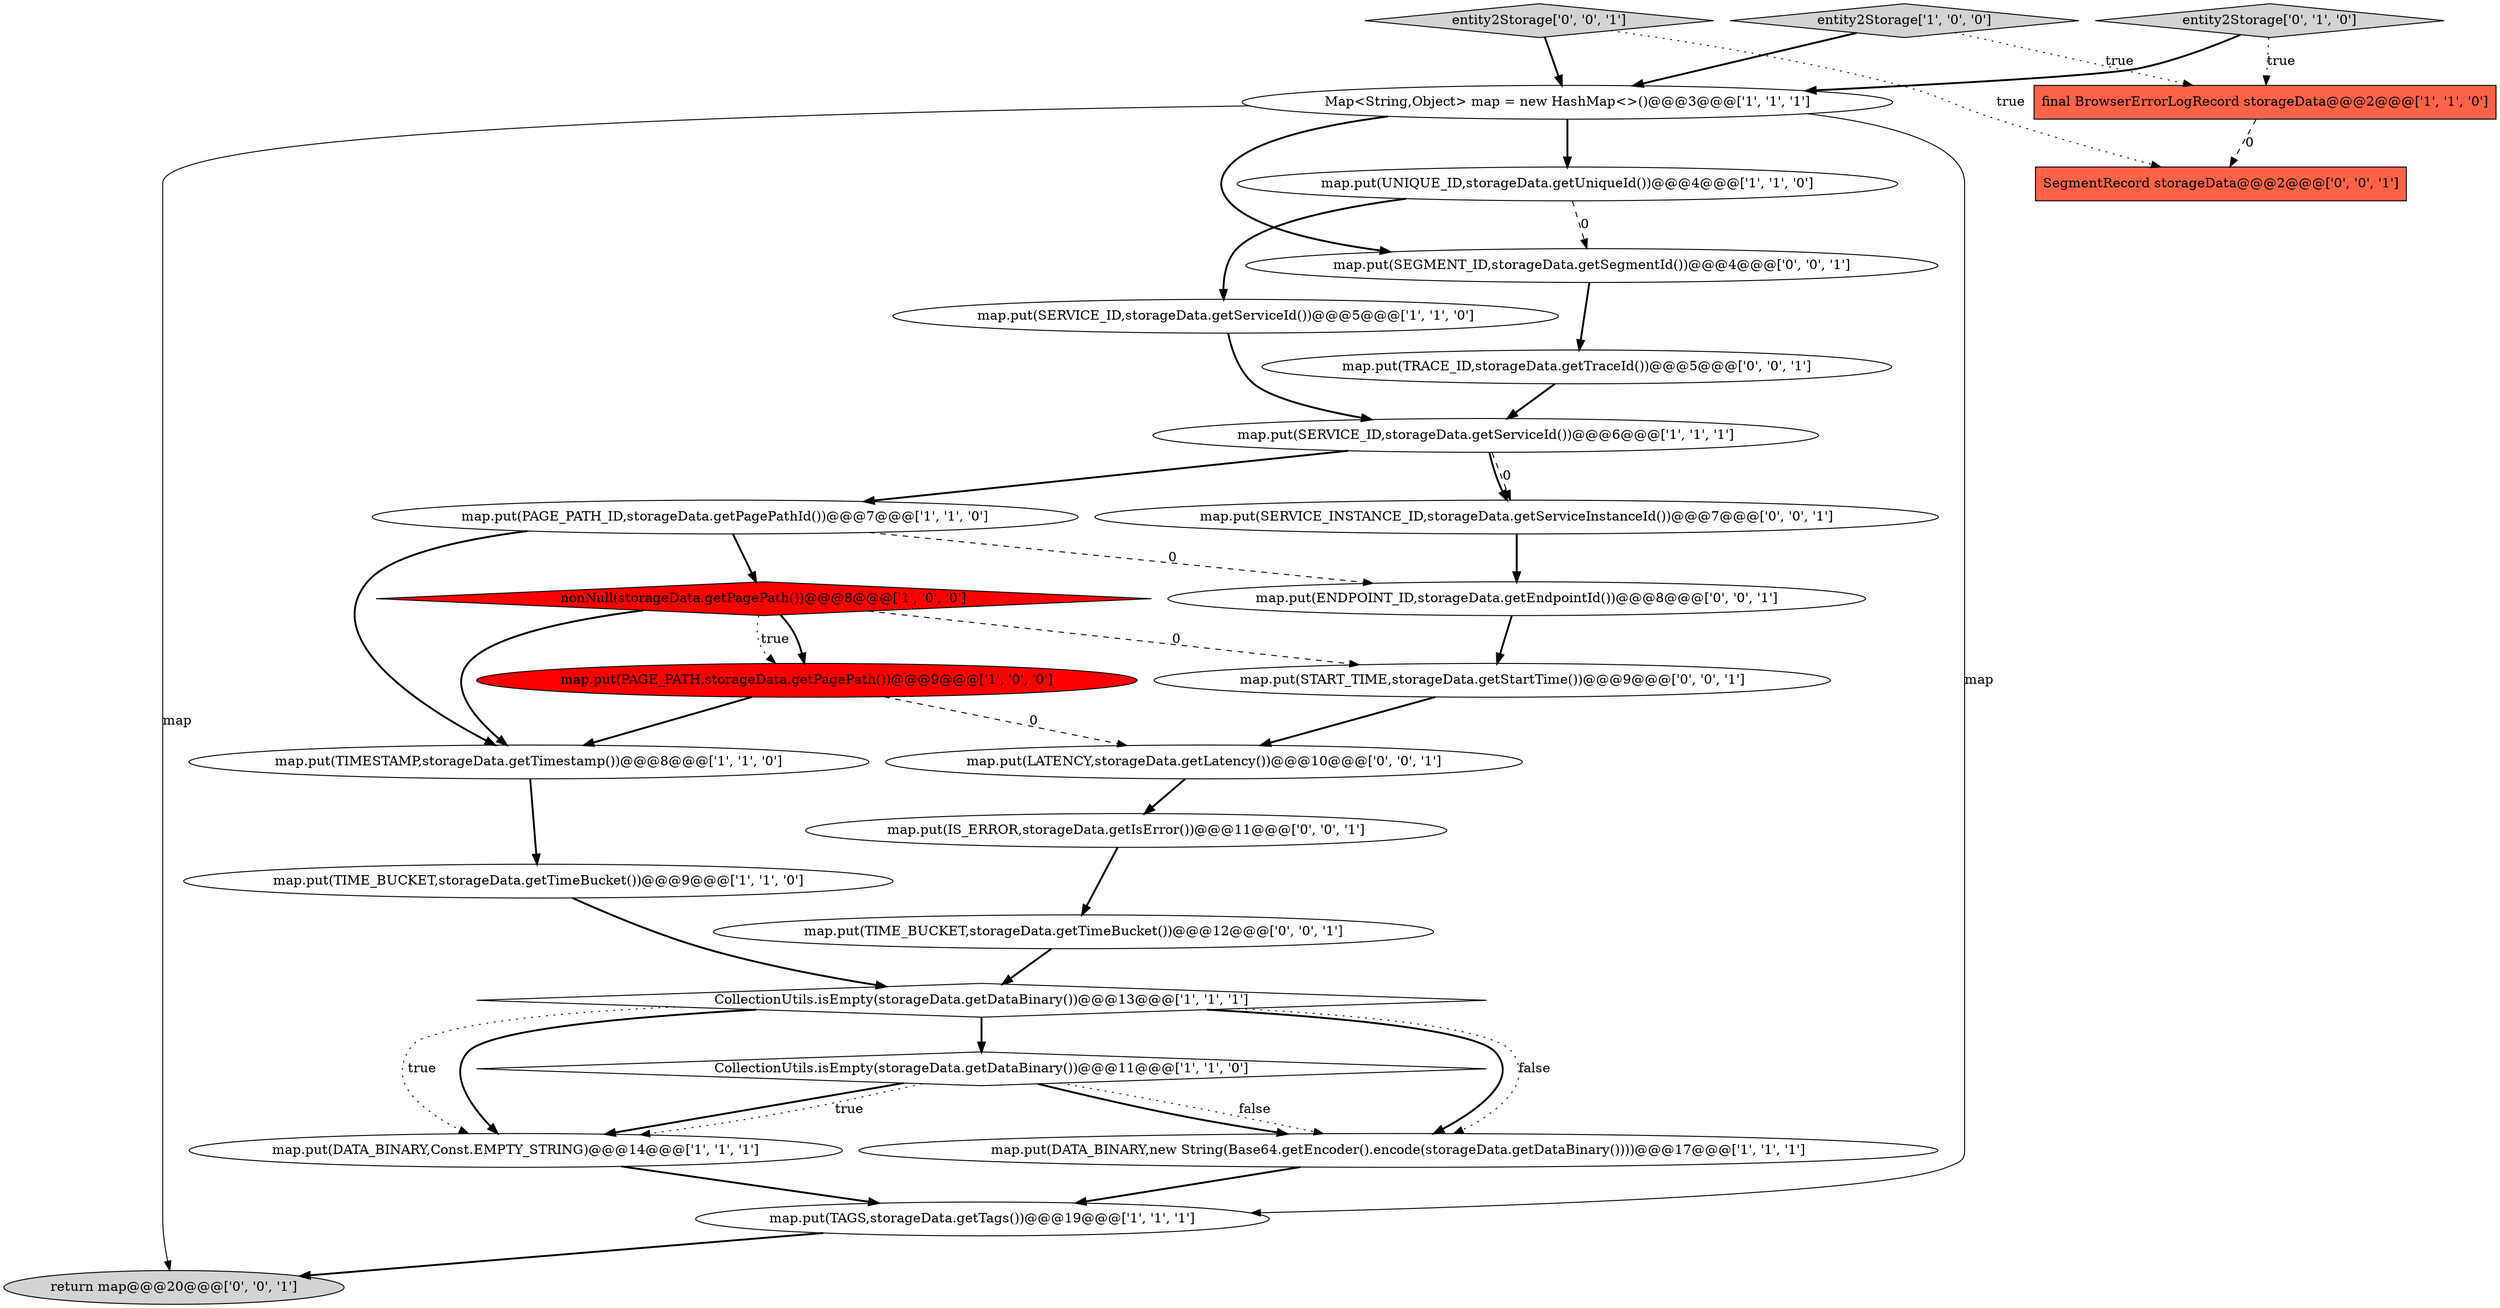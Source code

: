 digraph {
14 [style = filled, label = "map.put(UNIQUE_ID,storageData.getUniqueId())@@@4@@@['1', '1', '0']", fillcolor = white, shape = ellipse image = "AAA0AAABBB1BBB"];
18 [style = filled, label = "entity2Storage['0', '0', '1']", fillcolor = lightgray, shape = diamond image = "AAA0AAABBB3BBB"];
3 [style = filled, label = "nonNull(storageData.getPagePath())@@@8@@@['1', '0', '0']", fillcolor = red, shape = diamond image = "AAA1AAABBB1BBB"];
23 [style = filled, label = "map.put(TRACE_ID,storageData.getTraceId())@@@5@@@['0', '0', '1']", fillcolor = white, shape = ellipse image = "AAA0AAABBB3BBB"];
12 [style = filled, label = "map.put(SERVICE_ID,storageData.getServiceId())@@@6@@@['1', '1', '1']", fillcolor = white, shape = ellipse image = "AAA0AAABBB1BBB"];
13 [style = filled, label = "map.put(DATA_BINARY,new String(Base64.getEncoder().encode(storageData.getDataBinary())))@@@17@@@['1', '1', '1']", fillcolor = white, shape = ellipse image = "AAA0AAABBB1BBB"];
1 [style = filled, label = "CollectionUtils.isEmpty(storageData.getDataBinary())@@@11@@@['1', '1', '0']", fillcolor = white, shape = diamond image = "AAA0AAABBB1BBB"];
17 [style = filled, label = "map.put(LATENCY,storageData.getLatency())@@@10@@@['0', '0', '1']", fillcolor = white, shape = ellipse image = "AAA0AAABBB3BBB"];
26 [style = filled, label = "return map@@@20@@@['0', '0', '1']", fillcolor = lightgray, shape = ellipse image = "AAA0AAABBB3BBB"];
21 [style = filled, label = "map.put(ENDPOINT_ID,storageData.getEndpointId())@@@8@@@['0', '0', '1']", fillcolor = white, shape = ellipse image = "AAA0AAABBB3BBB"];
22 [style = filled, label = "SegmentRecord storageData@@@2@@@['0', '0', '1']", fillcolor = tomato, shape = box image = "AAA0AAABBB3BBB"];
10 [style = filled, label = "CollectionUtils.isEmpty(storageData.getDataBinary())@@@13@@@['1', '1', '1']", fillcolor = white, shape = diamond image = "AAA0AAABBB1BBB"];
5 [style = filled, label = "map.put(DATA_BINARY,Const.EMPTY_STRING)@@@14@@@['1', '1', '1']", fillcolor = white, shape = ellipse image = "AAA0AAABBB1BBB"];
9 [style = filled, label = "map.put(TIME_BUCKET,storageData.getTimeBucket())@@@9@@@['1', '1', '0']", fillcolor = white, shape = ellipse image = "AAA0AAABBB1BBB"];
8 [style = filled, label = "map.put(TIMESTAMP,storageData.getTimestamp())@@@8@@@['1', '1', '0']", fillcolor = white, shape = ellipse image = "AAA0AAABBB1BBB"];
16 [style = filled, label = "entity2Storage['0', '1', '0']", fillcolor = lightgray, shape = diamond image = "AAA0AAABBB2BBB"];
15 [style = filled, label = "map.put(SERVICE_ID,storageData.getServiceId())@@@5@@@['1', '1', '0']", fillcolor = white, shape = ellipse image = "AAA0AAABBB1BBB"];
11 [style = filled, label = "entity2Storage['1', '0', '0']", fillcolor = lightgray, shape = diamond image = "AAA0AAABBB1BBB"];
24 [style = filled, label = "map.put(IS_ERROR,storageData.getIsError())@@@11@@@['0', '0', '1']", fillcolor = white, shape = ellipse image = "AAA0AAABBB3BBB"];
0 [style = filled, label = "map.put(PAGE_PATH,storageData.getPagePath())@@@9@@@['1', '0', '0']", fillcolor = red, shape = ellipse image = "AAA1AAABBB1BBB"];
2 [style = filled, label = "Map<String,Object> map = new HashMap<>()@@@3@@@['1', '1', '1']", fillcolor = white, shape = ellipse image = "AAA0AAABBB1BBB"];
25 [style = filled, label = "map.put(TIME_BUCKET,storageData.getTimeBucket())@@@12@@@['0', '0', '1']", fillcolor = white, shape = ellipse image = "AAA0AAABBB3BBB"];
27 [style = filled, label = "map.put(START_TIME,storageData.getStartTime())@@@9@@@['0', '0', '1']", fillcolor = white, shape = ellipse image = "AAA0AAABBB3BBB"];
6 [style = filled, label = "final BrowserErrorLogRecord storageData@@@2@@@['1', '1', '0']", fillcolor = tomato, shape = box image = "AAA0AAABBB1BBB"];
20 [style = filled, label = "map.put(SERVICE_INSTANCE_ID,storageData.getServiceInstanceId())@@@7@@@['0', '0', '1']", fillcolor = white, shape = ellipse image = "AAA0AAABBB3BBB"];
19 [style = filled, label = "map.put(SEGMENT_ID,storageData.getSegmentId())@@@4@@@['0', '0', '1']", fillcolor = white, shape = ellipse image = "AAA0AAABBB3BBB"];
4 [style = filled, label = "map.put(TAGS,storageData.getTags())@@@19@@@['1', '1', '1']", fillcolor = white, shape = ellipse image = "AAA0AAABBB1BBB"];
7 [style = filled, label = "map.put(PAGE_PATH_ID,storageData.getPagePathId())@@@7@@@['1', '1', '0']", fillcolor = white, shape = ellipse image = "AAA0AAABBB1BBB"];
1->5 [style = bold, label=""];
2->19 [style = bold, label=""];
7->21 [style = dashed, label="0"];
12->20 [style = dashed, label="0"];
21->27 [style = bold, label=""];
3->27 [style = dashed, label="0"];
12->20 [style = bold, label=""];
4->26 [style = bold, label=""];
9->10 [style = bold, label=""];
16->2 [style = bold, label=""];
18->2 [style = bold, label=""];
7->8 [style = bold, label=""];
10->5 [style = dotted, label="true"];
0->17 [style = dashed, label="0"];
1->13 [style = bold, label=""];
11->2 [style = bold, label=""];
12->7 [style = bold, label=""];
3->0 [style = bold, label=""];
7->3 [style = bold, label=""];
6->22 [style = dashed, label="0"];
2->26 [style = solid, label="map"];
20->21 [style = bold, label=""];
17->24 [style = bold, label=""];
10->5 [style = bold, label=""];
10->13 [style = bold, label=""];
11->6 [style = dotted, label="true"];
24->25 [style = bold, label=""];
3->8 [style = bold, label=""];
19->23 [style = bold, label=""];
2->4 [style = solid, label="map"];
5->4 [style = bold, label=""];
2->14 [style = bold, label=""];
0->8 [style = bold, label=""];
8->9 [style = bold, label=""];
27->17 [style = bold, label=""];
3->0 [style = dotted, label="true"];
10->13 [style = dotted, label="false"];
25->10 [style = bold, label=""];
14->15 [style = bold, label=""];
15->12 [style = bold, label=""];
23->12 [style = bold, label=""];
14->19 [style = dashed, label="0"];
10->1 [style = bold, label=""];
1->13 [style = dotted, label="false"];
1->5 [style = dotted, label="true"];
16->6 [style = dotted, label="true"];
13->4 [style = bold, label=""];
18->22 [style = dotted, label="true"];
}
